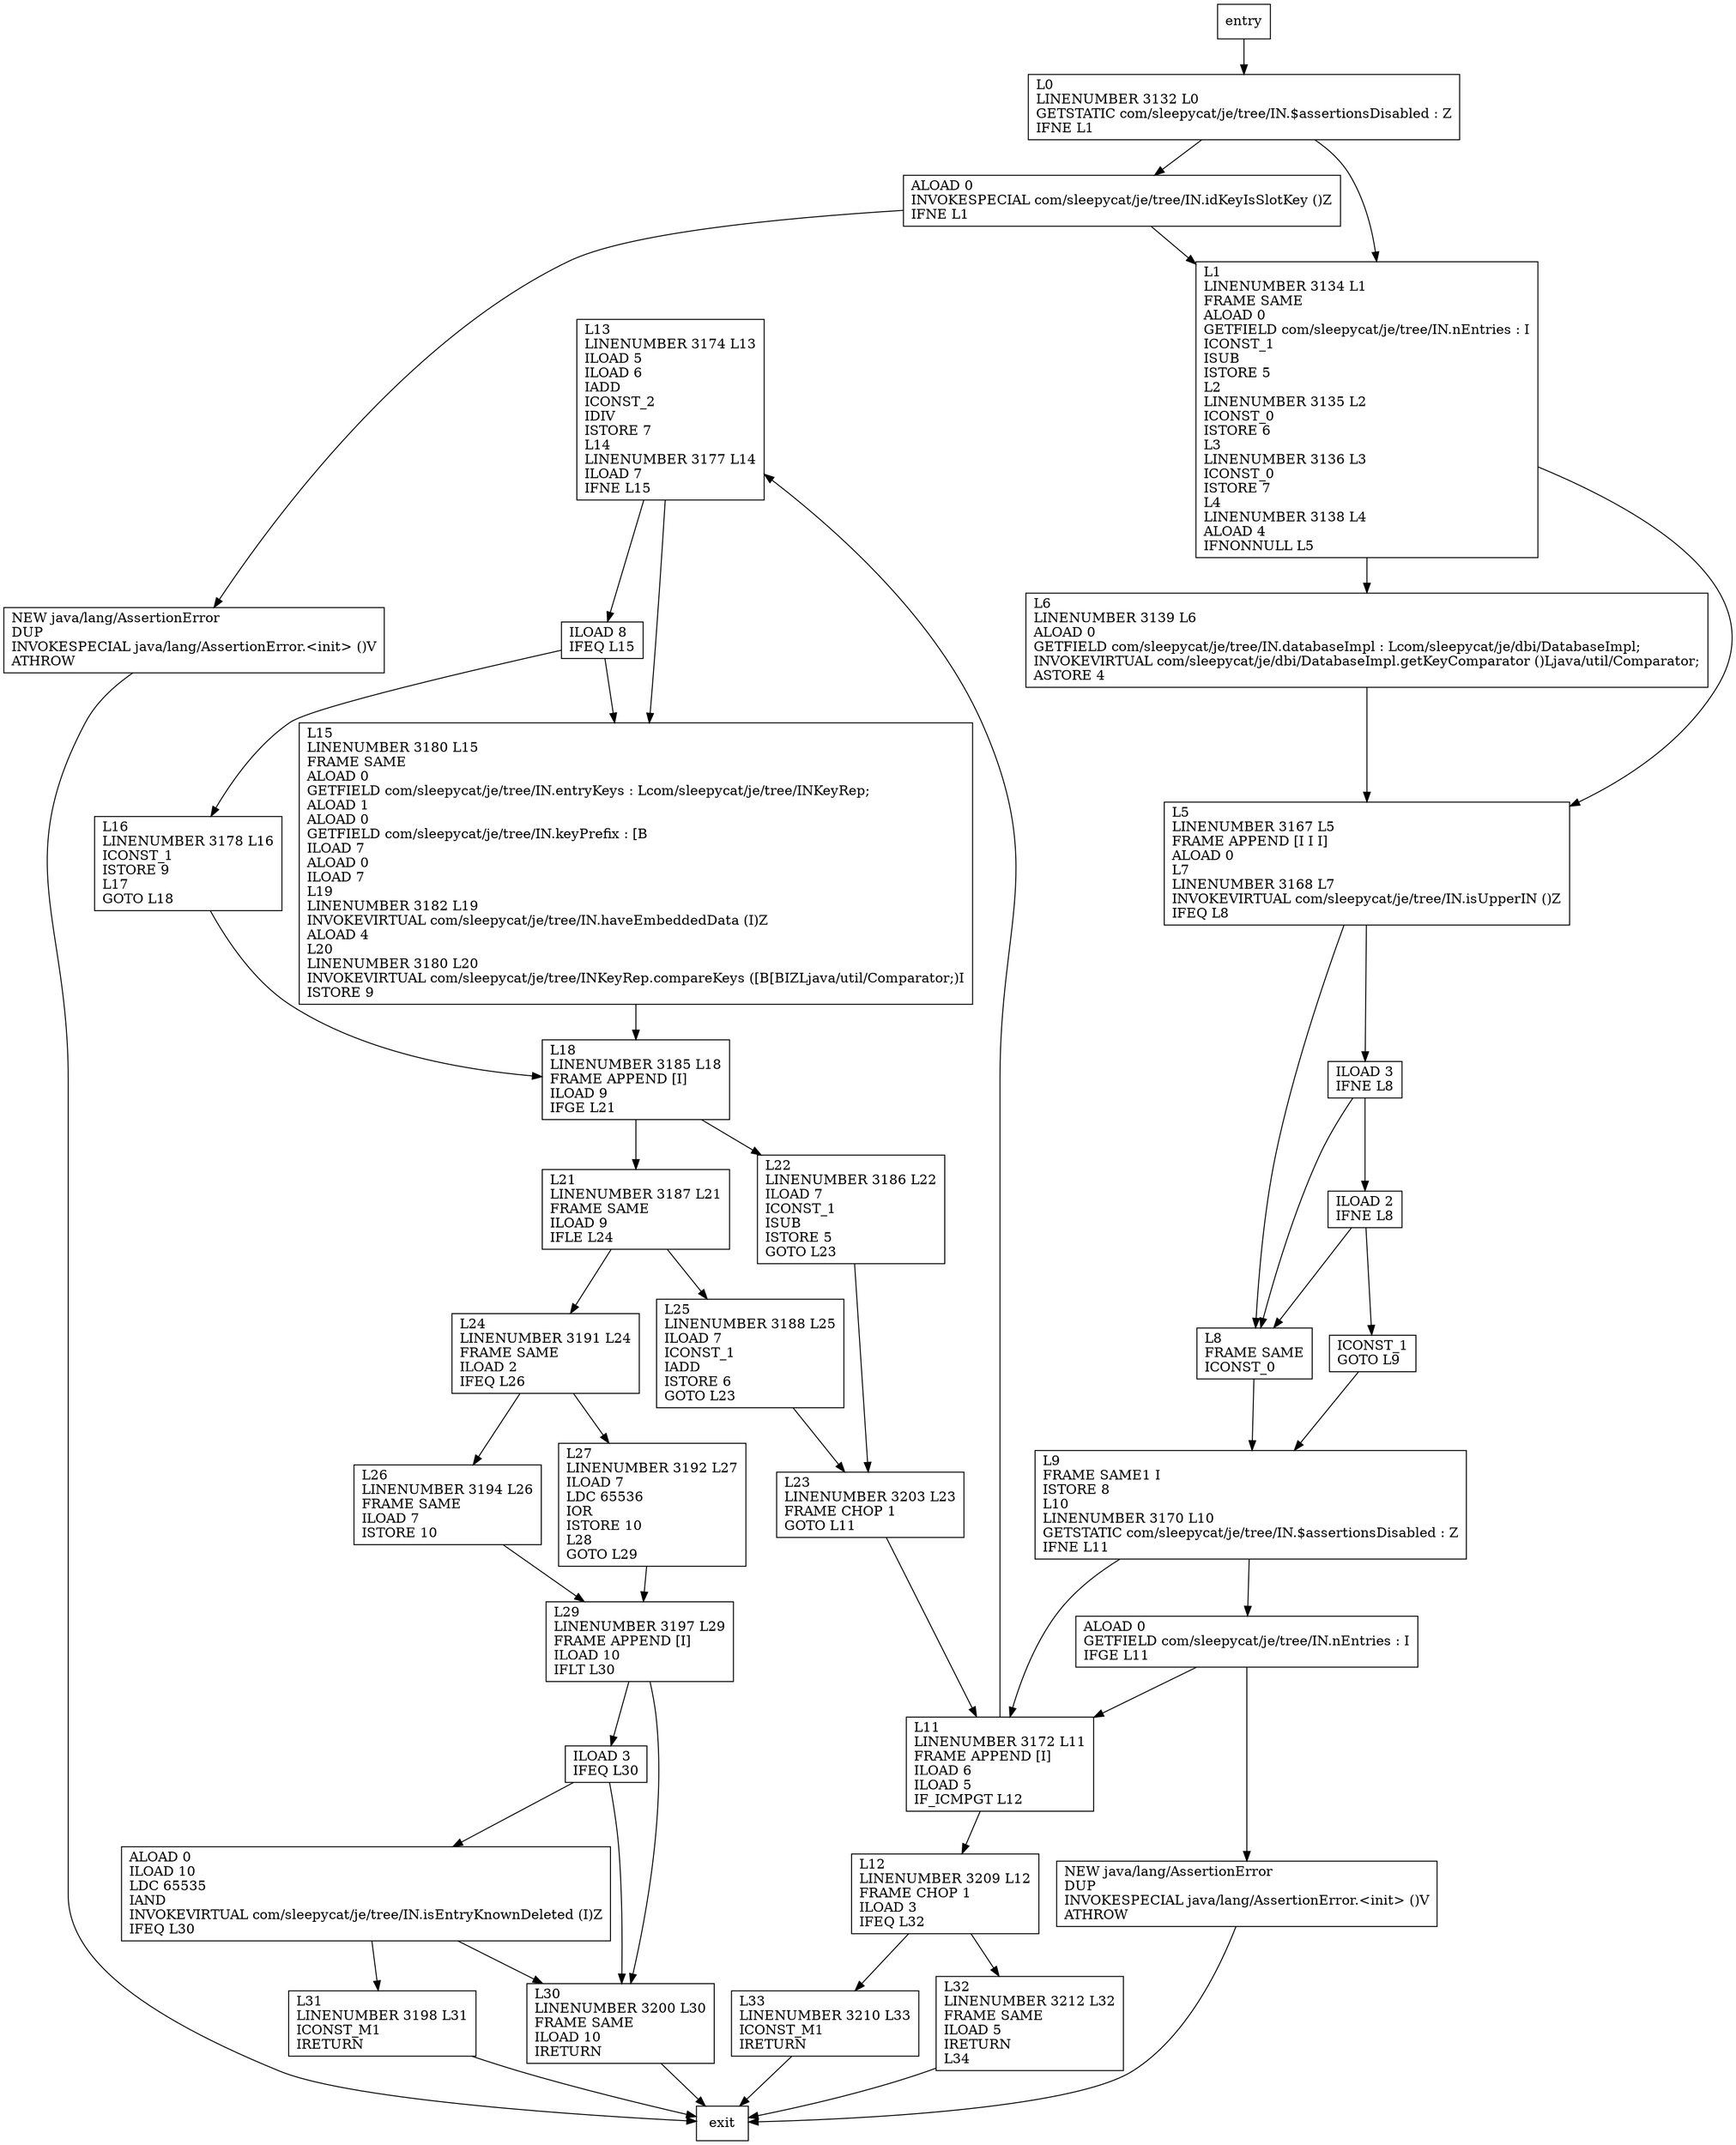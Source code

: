 digraph findEntry {
node [shape=record];
932956836 [label="L13\lLINENUMBER 3174 L13\lILOAD 5\lILOAD 6\lIADD\lICONST_2\lIDIV\lISTORE 7\lL14\lLINENUMBER 3177 L14\lILOAD 7\lIFNE L15\l"];
322606807 [label="L18\lLINENUMBER 3185 L18\lFRAME APPEND [I]\lILOAD 9\lIFGE L21\l"];
1202716009 [label="L21\lLINENUMBER 3187 L21\lFRAME SAME\lILOAD 9\lIFLE L24\l"];
433256310 [label="ILOAD 8\lIFEQ L15\l"];
734045421 [label="ALOAD 0\lGETFIELD com/sleepycat/je/tree/IN.nEntries : I\lIFGE L11\l"];
437401667 [label="NEW java/lang/AssertionError\lDUP\lINVOKESPECIAL java/lang/AssertionError.\<init\> ()V\lATHROW\l"];
1912823779 [label="L12\lLINENUMBER 3209 L12\lFRAME CHOP 1\lILOAD 3\lIFEQ L32\l"];
1284952340 [label="L8\lFRAME SAME\lICONST_0\l"];
1158918656 [label="L29\lLINENUMBER 3197 L29\lFRAME APPEND [I]\lILOAD 10\lIFLT L30\l"];
1460468459 [label="ILOAD 2\lIFNE L8\l"];
801332971 [label="L33\lLINENUMBER 3210 L33\lICONST_M1\lIRETURN\l"];
1922220525 [label="ILOAD 3\lIFNE L8\l"];
385930059 [label="L24\lLINENUMBER 3191 L24\lFRAME SAME\lILOAD 2\lIFEQ L26\l"];
1025532744 [label="NEW java/lang/AssertionError\lDUP\lINVOKESPECIAL java/lang/AssertionError.\<init\> ()V\lATHROW\l"];
1771224448 [label="ILOAD 3\lIFEQ L30\l"];
95849148 [label="ICONST_1\lGOTO L9\l"];
1405196206 [label="L31\lLINENUMBER 3198 L31\lICONST_M1\lIRETURN\l"];
2136143215 [label="L9\lFRAME SAME1 I\lISTORE 8\lL10\lLINENUMBER 3170 L10\lGETSTATIC com/sleepycat/je/tree/IN.$assertionsDisabled : Z\lIFNE L11\l"];
1736014488 [label="L25\lLINENUMBER 3188 L25\lILOAD 7\lICONST_1\lIADD\lISTORE 6\lGOTO L23\l"];
1602590635 [label="L27\lLINENUMBER 3192 L27\lILOAD 7\lLDC 65536\lIOR\lISTORE 10\lL28\lGOTO L29\l"];
1341635859 [label="L0\lLINENUMBER 3132 L0\lGETSTATIC com/sleepycat/je/tree/IN.$assertionsDisabled : Z\lIFNE L1\l"];
488456247 [label="ALOAD 0\lINVOKESPECIAL com/sleepycat/je/tree/IN.idKeyIsSlotKey ()Z\lIFNE L1\l"];
186296191 [label="ALOAD 0\lILOAD 10\lLDC 65535\lIAND\lINVOKEVIRTUAL com/sleepycat/je/tree/IN.isEntryKnownDeleted (I)Z\lIFEQ L30\l"];
302580783 [label="L15\lLINENUMBER 3180 L15\lFRAME SAME\lALOAD 0\lGETFIELD com/sleepycat/je/tree/IN.entryKeys : Lcom/sleepycat/je/tree/INKeyRep;\lALOAD 1\lALOAD 0\lGETFIELD com/sleepycat/je/tree/IN.keyPrefix : [B\lILOAD 7\lALOAD 0\lILOAD 7\lL19\lLINENUMBER 3182 L19\lINVOKEVIRTUAL com/sleepycat/je/tree/IN.haveEmbeddedData (I)Z\lALOAD 4\lL20\lLINENUMBER 3180 L20\lINVOKEVIRTUAL com/sleepycat/je/tree/INKeyRep.compareKeys ([B[BIZLjava/util/Comparator;)I\lISTORE 9\l"];
474812726 [label="L1\lLINENUMBER 3134 L1\lFRAME SAME\lALOAD 0\lGETFIELD com/sleepycat/je/tree/IN.nEntries : I\lICONST_1\lISUB\lISTORE 5\lL2\lLINENUMBER 3135 L2\lICONST_0\lISTORE 6\lL3\lLINENUMBER 3136 L3\lICONST_0\lISTORE 7\lL4\lLINENUMBER 3138 L4\lALOAD 4\lIFNONNULL L5\l"];
2057158090 [label="L16\lLINENUMBER 3178 L16\lICONST_1\lISTORE 9\lL17\lGOTO L18\l"];
1347124155 [label="L23\lLINENUMBER 3203 L23\lFRAME CHOP 1\lGOTO L11\l"];
1410902339 [label="L26\lLINENUMBER 3194 L26\lFRAME SAME\lILOAD 7\lISTORE 10\l"];
1006449316 [label="L6\lLINENUMBER 3139 L6\lALOAD 0\lGETFIELD com/sleepycat/je/tree/IN.databaseImpl : Lcom/sleepycat/je/dbi/DatabaseImpl;\lINVOKEVIRTUAL com/sleepycat/je/dbi/DatabaseImpl.getKeyComparator ()Ljava/util/Comparator;\lASTORE 4\l"];
501070465 [label="L22\lLINENUMBER 3186 L22\lILOAD 7\lICONST_1\lISUB\lISTORE 5\lGOTO L23\l"];
450451414 [label="L30\lLINENUMBER 3200 L30\lFRAME SAME\lILOAD 10\lIRETURN\l"];
1330470618 [label="L5\lLINENUMBER 3167 L5\lFRAME APPEND [I I I]\lALOAD 0\lL7\lLINENUMBER 3168 L7\lINVOKEVIRTUAL com/sleepycat/je/tree/IN.isUpperIN ()Z\lIFEQ L8\l"];
2146753314 [label="L32\lLINENUMBER 3212 L32\lFRAME SAME\lILOAD 5\lIRETURN\lL34\l"];
455855809 [label="L11\lLINENUMBER 3172 L11\lFRAME APPEND [I]\lILOAD 6\lILOAD 5\lIF_ICMPGT L12\l"];
entry;
exit;
932956836 -> 302580783
932956836 -> 433256310
322606807 -> 1202716009
322606807 -> 501070465
1202716009 -> 1736014488
1202716009 -> 385930059
433256310 -> 302580783
433256310 -> 2057158090
734045421 -> 437401667
734045421 -> 455855809
437401667 -> exit
1912823779 -> 801332971
1912823779 -> 2146753314
1284952340 -> 2136143215
1158918656 -> 1771224448
1158918656 -> 450451414
1460468459 -> 95849148
1460468459 -> 1284952340
801332971 -> exit
1922220525 -> 1460468459
1922220525 -> 1284952340
385930059 -> 1410902339
385930059 -> 1602590635
1025532744 -> exit
1771224448 -> 186296191
1771224448 -> 450451414
95849148 -> 2136143215
1405196206 -> exit
2136143215 -> 734045421
2136143215 -> 455855809
1736014488 -> 1347124155
1602590635 -> 1158918656
1341635859 -> 488456247
1341635859 -> 474812726
entry -> 1341635859
488456247 -> 474812726
488456247 -> 1025532744
186296191 -> 1405196206
186296191 -> 450451414
302580783 -> 322606807
474812726 -> 1006449316
474812726 -> 1330470618
2057158090 -> 322606807
1347124155 -> 455855809
1410902339 -> 1158918656
1006449316 -> 1330470618
501070465 -> 1347124155
450451414 -> exit
1330470618 -> 1922220525
1330470618 -> 1284952340
2146753314 -> exit
455855809 -> 932956836
455855809 -> 1912823779
}
